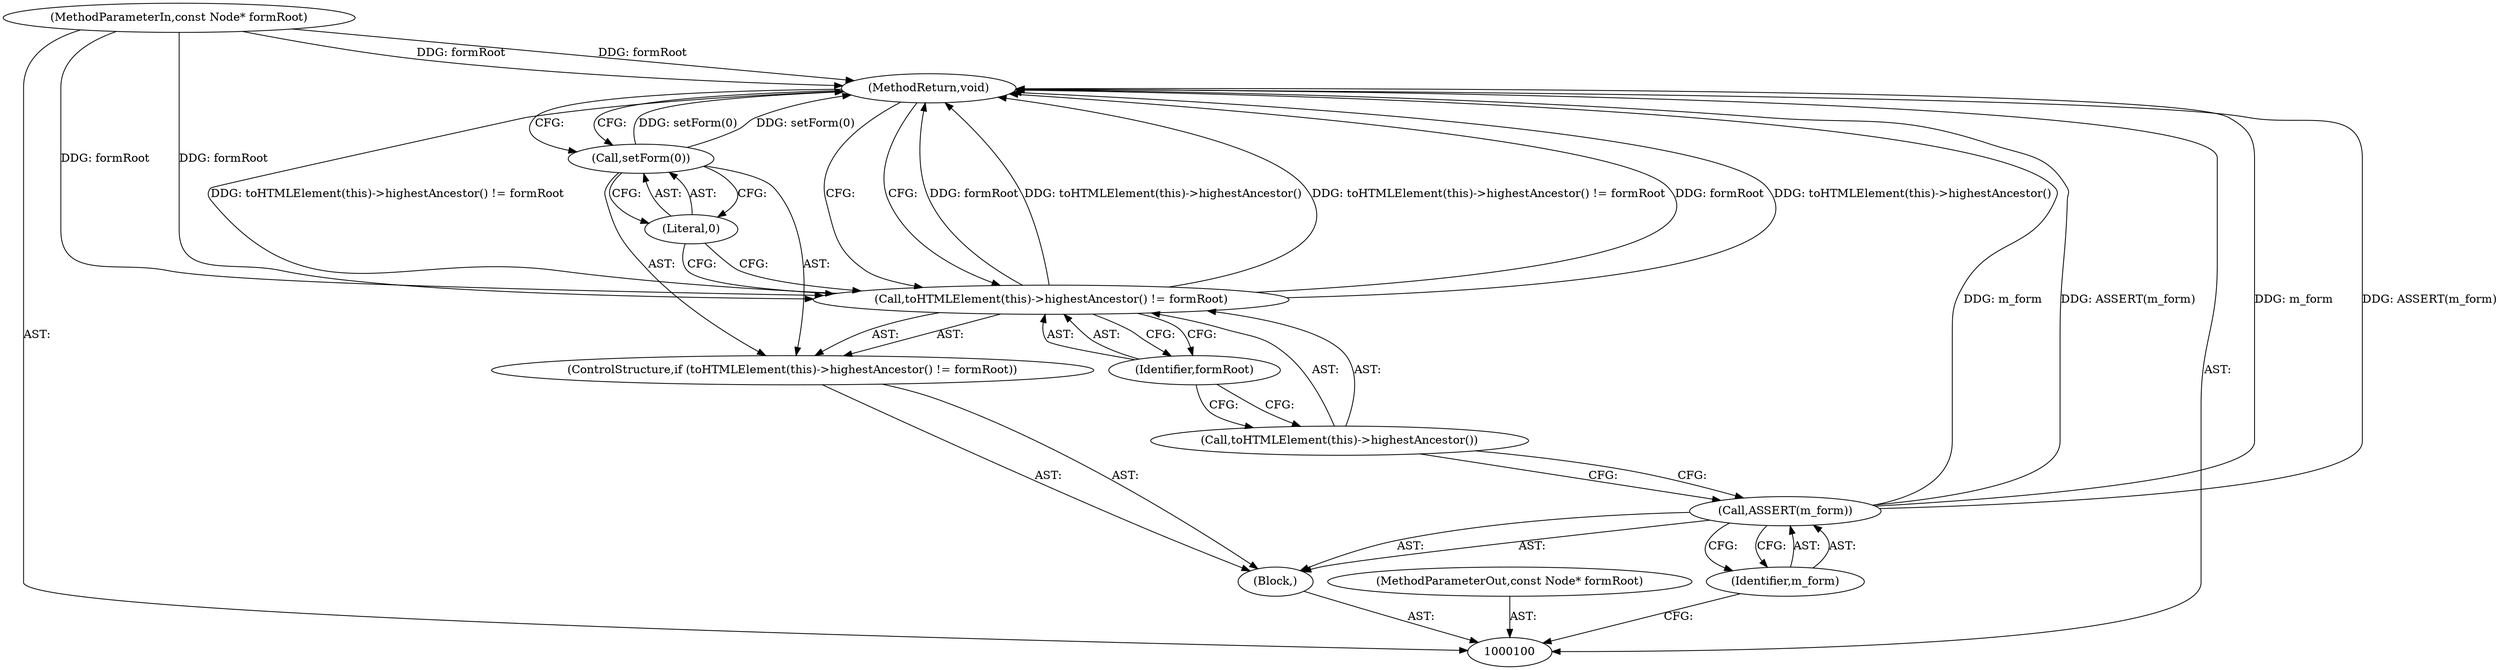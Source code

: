digraph "1_Chrome_fc343fd48badc0158dc2bb763e9a8b9342f3cb6f" {
"1000111" [label="(MethodReturn,void)"];
"1000101" [label="(MethodParameterIn,const Node* formRoot)"];
"1000133" [label="(MethodParameterOut,const Node* formRoot)"];
"1000102" [label="(Block,)"];
"1000104" [label="(Identifier,m_form)"];
"1000103" [label="(Call,ASSERT(m_form))"];
"1000105" [label="(ControlStructure,if (toHTMLElement(this)->highestAncestor() != formRoot))"];
"1000108" [label="(Identifier,formRoot)"];
"1000106" [label="(Call,toHTMLElement(this)->highestAncestor() != formRoot)"];
"1000107" [label="(Call,toHTMLElement(this)->highestAncestor())"];
"1000110" [label="(Literal,0)"];
"1000109" [label="(Call,setForm(0))"];
"1000111" -> "1000100"  [label="AST: "];
"1000111" -> "1000109"  [label="CFG: "];
"1000111" -> "1000106"  [label="CFG: "];
"1000106" -> "1000111"  [label="DDG: formRoot"];
"1000106" -> "1000111"  [label="DDG: toHTMLElement(this)->highestAncestor()"];
"1000106" -> "1000111"  [label="DDG: toHTMLElement(this)->highestAncestor() != formRoot"];
"1000103" -> "1000111"  [label="DDG: m_form"];
"1000103" -> "1000111"  [label="DDG: ASSERT(m_form)"];
"1000101" -> "1000111"  [label="DDG: formRoot"];
"1000109" -> "1000111"  [label="DDG: setForm(0)"];
"1000101" -> "1000100"  [label="AST: "];
"1000101" -> "1000111"  [label="DDG: formRoot"];
"1000101" -> "1000106"  [label="DDG: formRoot"];
"1000133" -> "1000100"  [label="AST: "];
"1000102" -> "1000100"  [label="AST: "];
"1000103" -> "1000102"  [label="AST: "];
"1000105" -> "1000102"  [label="AST: "];
"1000104" -> "1000103"  [label="AST: "];
"1000104" -> "1000100"  [label="CFG: "];
"1000103" -> "1000104"  [label="CFG: "];
"1000103" -> "1000102"  [label="AST: "];
"1000103" -> "1000104"  [label="CFG: "];
"1000104" -> "1000103"  [label="AST: "];
"1000107" -> "1000103"  [label="CFG: "];
"1000103" -> "1000111"  [label="DDG: m_form"];
"1000103" -> "1000111"  [label="DDG: ASSERT(m_form)"];
"1000105" -> "1000102"  [label="AST: "];
"1000106" -> "1000105"  [label="AST: "];
"1000109" -> "1000105"  [label="AST: "];
"1000108" -> "1000106"  [label="AST: "];
"1000108" -> "1000107"  [label="CFG: "];
"1000106" -> "1000108"  [label="CFG: "];
"1000106" -> "1000105"  [label="AST: "];
"1000106" -> "1000108"  [label="CFG: "];
"1000107" -> "1000106"  [label="AST: "];
"1000108" -> "1000106"  [label="AST: "];
"1000110" -> "1000106"  [label="CFG: "];
"1000111" -> "1000106"  [label="CFG: "];
"1000106" -> "1000111"  [label="DDG: formRoot"];
"1000106" -> "1000111"  [label="DDG: toHTMLElement(this)->highestAncestor()"];
"1000106" -> "1000111"  [label="DDG: toHTMLElement(this)->highestAncestor() != formRoot"];
"1000101" -> "1000106"  [label="DDG: formRoot"];
"1000107" -> "1000106"  [label="AST: "];
"1000107" -> "1000103"  [label="CFG: "];
"1000108" -> "1000107"  [label="CFG: "];
"1000110" -> "1000109"  [label="AST: "];
"1000110" -> "1000106"  [label="CFG: "];
"1000109" -> "1000110"  [label="CFG: "];
"1000109" -> "1000105"  [label="AST: "];
"1000109" -> "1000110"  [label="CFG: "];
"1000110" -> "1000109"  [label="AST: "];
"1000111" -> "1000109"  [label="CFG: "];
"1000109" -> "1000111"  [label="DDG: setForm(0)"];
}
